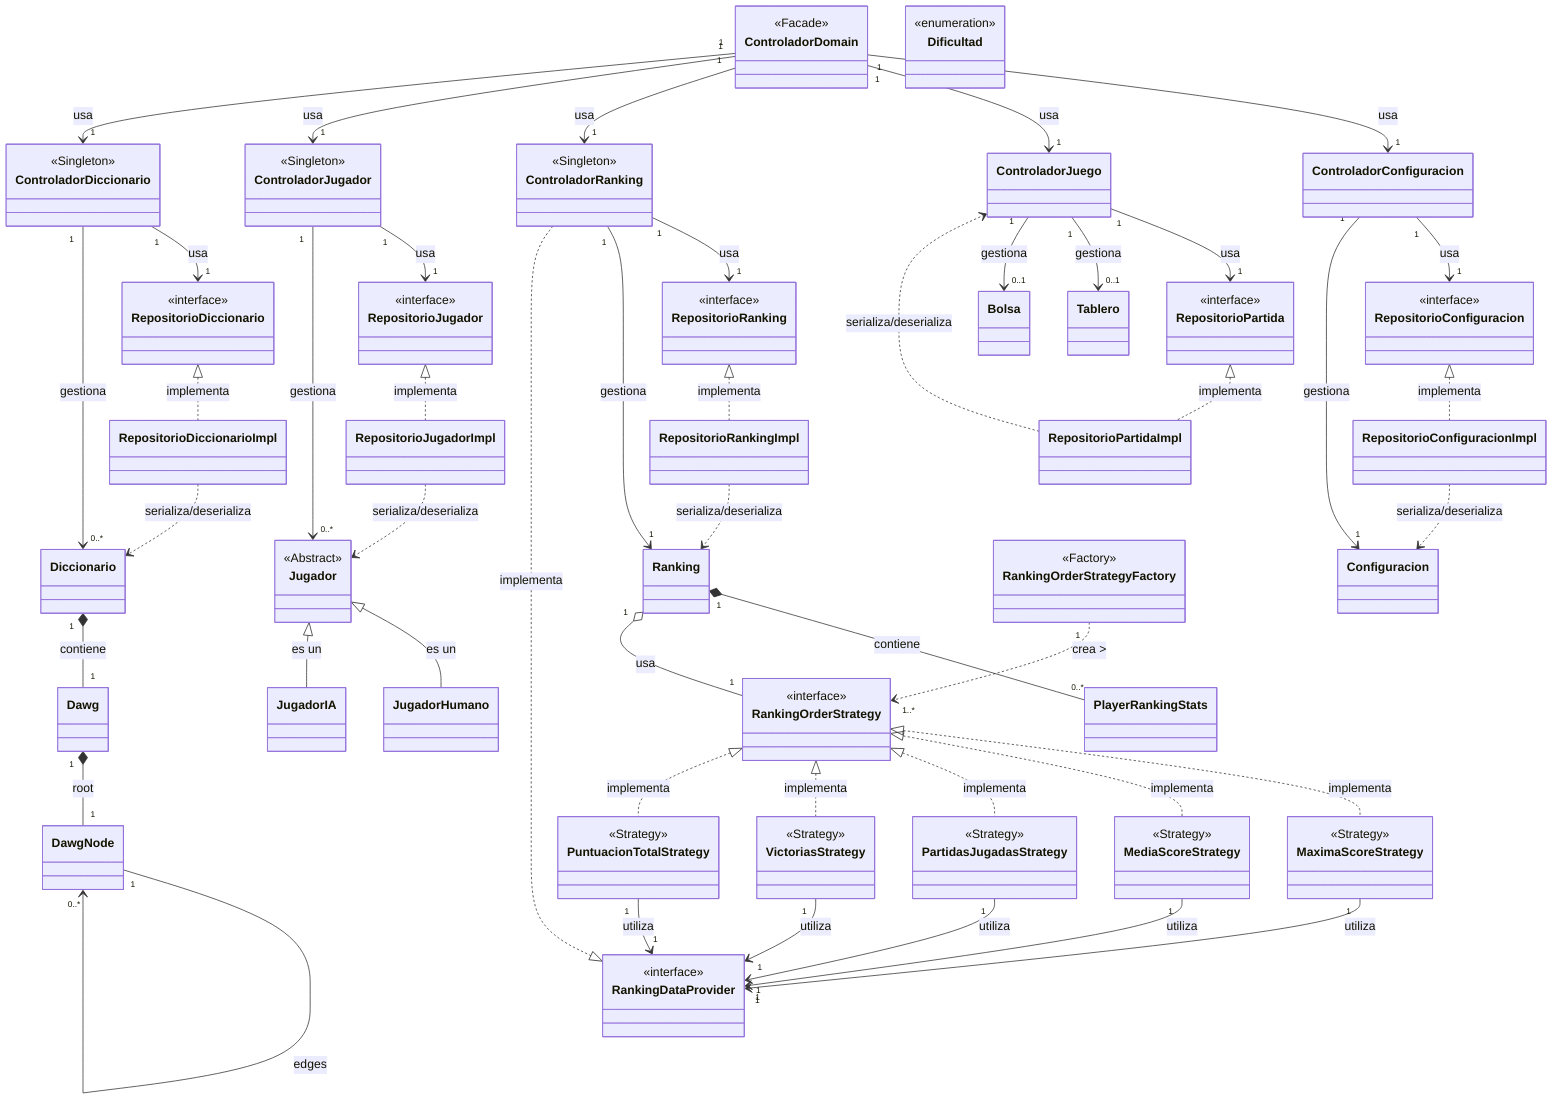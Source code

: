 classDiagram
direction TB
    %% CAPA 1: CONTROLLERS (Superior)
    class ControladorDomain {
    }
    class ControladorConfiguracion {
    }
    class ControladorJuego {
    }
    class ControladorJugador {
    }
    class ControladorRanking {
    }
    class ControladorDiccionario {
    }

    %% CAPA 2: REPOSITORIES
    class RepositorioJugador {
    }
    class RepositorioPartida {
    }
    class RepositorioDiccionario {
    }
    class RepositorioRanking {
    }
    class RepositorioConfiguracion {
    }

    %% IMPLEMENTACIONES
    class RepositorioJugadorImpl {
    }
    class RepositorioPartidaImpl {
    }
    class RepositorioDiccionarioImpl {
    }
    class RepositorioRankingImpl {
    }
    class RepositorioConfiguracionImpl {
    }

    %% CAPA 3: MODELOS
    class Jugador {
    }
    class JugadorHumano {
    }
    class JugadorIA {
    }
    class Tablero {
    }
    class Bolsa {
    }
    class Diccionario {
    }
    class Configuracion {
    }
    class Ranking {
    }

    %% MODELOS SECUNDARIOS
    class Dawg {
    }
    class DawgNode {
    }
    class PlayerRankingStats {
    }

    %% SUBSISTEMA RANKING
    class RankingDataProvider {
    }
    class RankingOrderStrategy {
    }
    class RankingOrderStrategyFactory {
    }
    class MaximaScoreStrategy {
    }
    class MediaScoreStrategy {
    }
    class PartidasJugadasStrategy {
    }
    class VictoriasStrategy {
    }
    class PuntuacionTotalStrategy {
    }

    %% HELPERS
    class Dificultad {
    }

    %% ESTEREOTIPOS
    <<Facade>> ControladorDomain
    <<Singleton>> ControladorJugador
    <<Singleton>> ControladorRanking
    <<Singleton>> ControladorDiccionario
    <<interface>> RepositorioJugador
    <<interface>> RepositorioPartida
    <<interface>> RepositorioDiccionario
    <<interface>> RepositorioRanking
    <<interface>> RepositorioConfiguracion
    <<Abstract>> Jugador
    <<interface>> RankingDataProvider
    <<interface>> RankingOrderStrategy
    <<Factory>> RankingOrderStrategyFactory
    <<Strategy>> MaximaScoreStrategy
    <<Strategy>> MediaScoreStrategy
    <<Strategy>> PartidasJugadasStrategy
    <<Strategy>> VictoriasStrategy
    <<Strategy>> PuntuacionTotalStrategy
    <<enumeration>> Dificultad

    %% RELACIONES CONTROLADORES CON MULTIPLICIDAD
    ControladorDomain "1" --> "1" ControladorConfiguracion : usa
    ControladorDomain "1" --> "1" ControladorJuego : usa
    ControladorDomain "1" --> "1" ControladorRanking : usa
    ControladorDomain "1" --> "1" ControladorJugador : usa
    ControladorDomain "1" --> "1" ControladorDiccionario : usa

    %% RELACIONES CONTROLADORES-REPOSITORIOS
    ControladorJugador "1" --> "1" RepositorioJugador : usa
    ControladorJuego "1" --> "1" RepositorioPartida : usa
    ControladorDiccionario "1" --> "1" RepositorioDiccionario : usa
    ControladorRanking "1" --> "1" RepositorioRanking : usa
    ControladorConfiguracion "1" --> "1" RepositorioConfiguracion : usa

    %% IMPLEMENTACIONES DE REPOSITORIOS
    RepositorioJugador <|.. RepositorioJugadorImpl : implementa
    RepositorioPartida <|.. RepositorioPartidaImpl : implementa
    RepositorioDiccionario <|.. RepositorioDiccionarioImpl : implementa
    RepositorioRanking <|.. RepositorioRankingImpl : implementa
    RepositorioConfiguracion <|.. RepositorioConfiguracionImpl : implementa

    %% RELACIONES CONTROLADORES-MODELOS
    ControladorJugador "1" --> "0..*" Jugador : gestiona
    ControladorConfiguracion "1" --> "1" Configuracion : gestiona
    ControladorJuego "1" --> "0..1" Tablero : gestiona
    ControladorJuego "1" --> "0..1" Bolsa : gestiona
    ControladorRanking "1" --> "1" Ranking : gestiona
    ControladorDiccionario "1" --> "0..*" Diccionario : gestiona

    %% HERENCIA DE MODELOS
    Jugador <|-- JugadorHumano : es un
    Jugador <|-- JugadorIA : es un

    %% RELACIONES DE COMPOSICIÓN Y AGREGACIÓN
    Ranking "1" *-- "0..*" PlayerRankingStats : contiene
    Ranking "1" o-- "1" RankingOrderStrategy : usa
    Diccionario "1" *-- "1" Dawg : contiene
    Dawg "1" *-- "1" DawgNode : root
    DawgNode "1" --> "0..*" DawgNode : edges

    %% SUBSISTEMA DE RANKING
    RankingOrderStrategy <|.. MaximaScoreStrategy : implementa
    RankingOrderStrategy <|.. MediaScoreStrategy : implementa
    RankingOrderStrategy <|.. PartidasJugadasStrategy : implementa
    RankingOrderStrategy <|.. VictoriasStrategy : implementa
    RankingOrderStrategy <|.. PuntuacionTotalStrategy : implementa

    RankingOrderStrategyFactory "1" ..> "1..*" RankingOrderStrategy : crea >

    ControladorRanking ..|> RankingDataProvider : implementa

    MaximaScoreStrategy "1" --> "1" RankingDataProvider : utiliza
    MediaScoreStrategy "1" --> "1" RankingDataProvider : utiliza
    PartidasJugadasStrategy "1" --> "1" RankingDataProvider : utiliza
    VictoriasStrategy "1" --> "1" RankingDataProvider : utiliza
    PuntuacionTotalStrategy "1" --> "1" RankingDataProvider : utiliza

    %% RELACIONES REPOSITORIOS-MODELOS
    RepositorioJugadorImpl ..> Jugador : serializa/deserializa
    RepositorioPartidaImpl ..> ControladorJuego : serializa/deserializa
    RepositorioDiccionarioImpl ..> Diccionario : serializa/deserializa
    RepositorioRankingImpl ..> Ranking : serializa/deserializa
    RepositorioConfiguracionImpl ..> Configuracion : serializa/deserializa